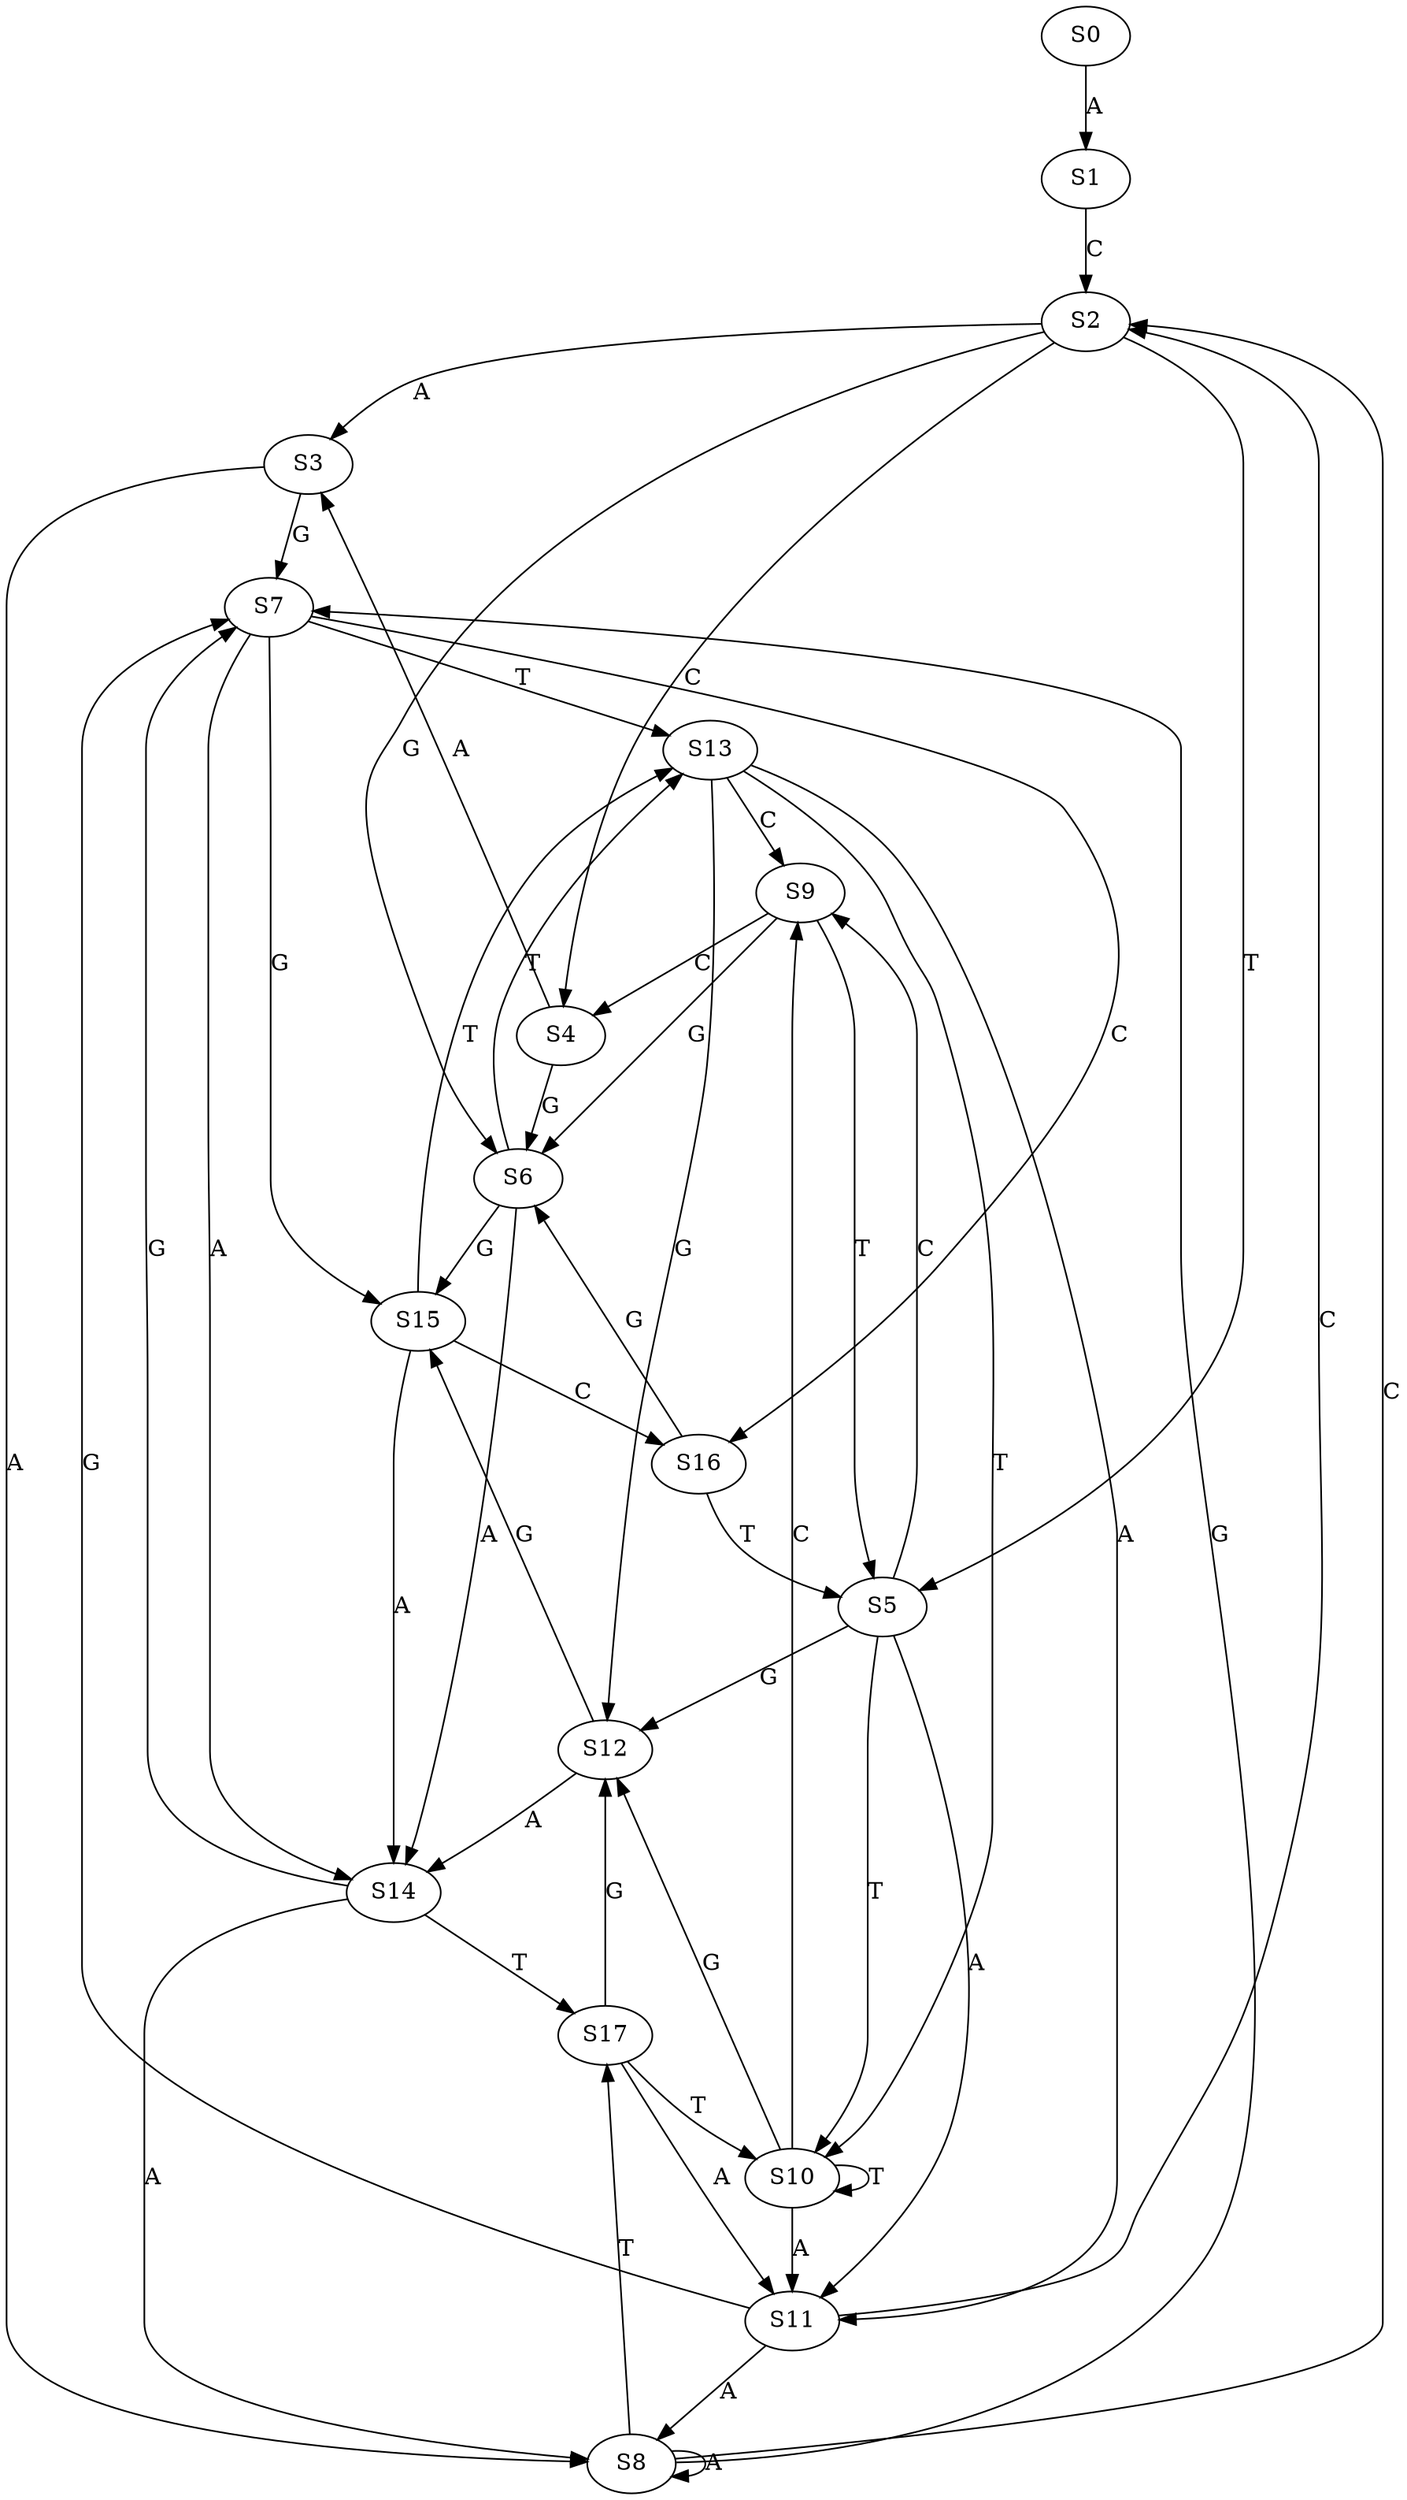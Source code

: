 strict digraph  {
	S0 -> S1 [ label = A ];
	S1 -> S2 [ label = C ];
	S2 -> S3 [ label = A ];
	S2 -> S4 [ label = C ];
	S2 -> S5 [ label = T ];
	S2 -> S6 [ label = G ];
	S3 -> S7 [ label = G ];
	S3 -> S8 [ label = A ];
	S4 -> S6 [ label = G ];
	S4 -> S3 [ label = A ];
	S5 -> S9 [ label = C ];
	S5 -> S10 [ label = T ];
	S5 -> S11 [ label = A ];
	S5 -> S12 [ label = G ];
	S6 -> S13 [ label = T ];
	S6 -> S14 [ label = A ];
	S6 -> S15 [ label = G ];
	S7 -> S13 [ label = T ];
	S7 -> S15 [ label = G ];
	S7 -> S14 [ label = A ];
	S7 -> S16 [ label = C ];
	S8 -> S7 [ label = G ];
	S8 -> S17 [ label = T ];
	S8 -> S8 [ label = A ];
	S8 -> S2 [ label = C ];
	S9 -> S6 [ label = G ];
	S9 -> S5 [ label = T ];
	S9 -> S4 [ label = C ];
	S10 -> S9 [ label = C ];
	S10 -> S12 [ label = G ];
	S10 -> S11 [ label = A ];
	S10 -> S10 [ label = T ];
	S11 -> S7 [ label = G ];
	S11 -> S2 [ label = C ];
	S11 -> S8 [ label = A ];
	S12 -> S15 [ label = G ];
	S12 -> S14 [ label = A ];
	S13 -> S11 [ label = A ];
	S13 -> S9 [ label = C ];
	S13 -> S12 [ label = G ];
	S13 -> S10 [ label = T ];
	S14 -> S17 [ label = T ];
	S14 -> S7 [ label = G ];
	S14 -> S8 [ label = A ];
	S15 -> S16 [ label = C ];
	S15 -> S13 [ label = T ];
	S15 -> S14 [ label = A ];
	S16 -> S5 [ label = T ];
	S16 -> S6 [ label = G ];
	S17 -> S10 [ label = T ];
	S17 -> S11 [ label = A ];
	S17 -> S12 [ label = G ];
}
